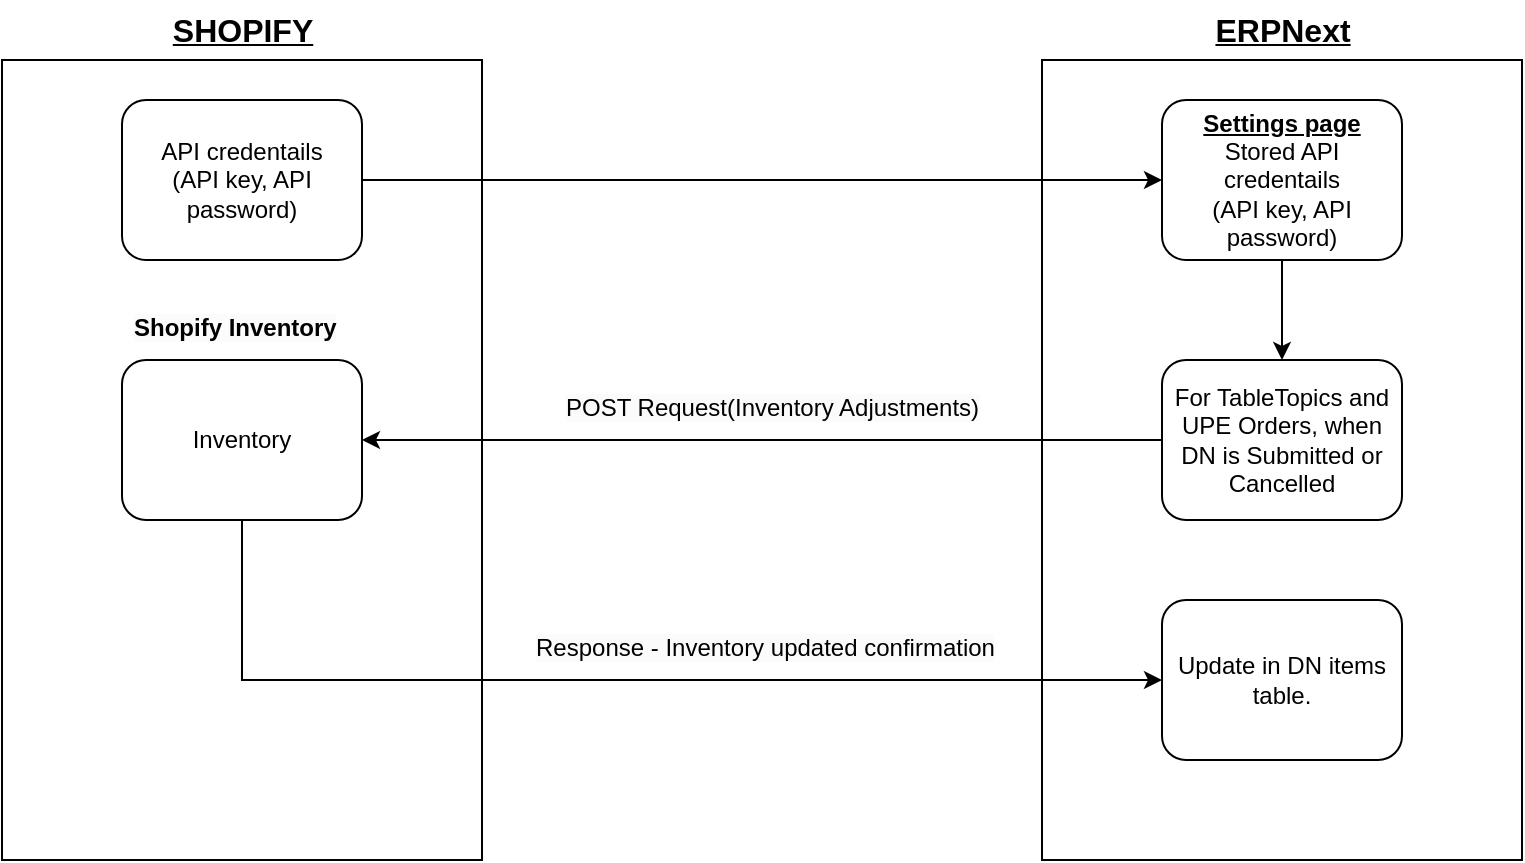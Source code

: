 <mxfile version="22.1.18" type="github">
  <diagram name="Page-1" id="yhnGaxcN0KZS2rJZzO3y">
    <mxGraphModel dx="1050" dy="577" grid="1" gridSize="10" guides="1" tooltips="1" connect="1" arrows="1" fold="1" page="1" pageScale="1" pageWidth="850" pageHeight="1100" math="0" shadow="0">
      <root>
        <mxCell id="0" />
        <mxCell id="1" parent="0" />
        <mxCell id="GhPoPRfR0sROsIhoIp8V-1" value="" style="rounded=0;whiteSpace=wrap;html=1;" vertex="1" parent="1">
          <mxGeometry x="40" y="40" width="240" height="400" as="geometry" />
        </mxCell>
        <mxCell id="GhPoPRfR0sROsIhoIp8V-2" value="" style="rounded=0;whiteSpace=wrap;html=1;" vertex="1" parent="1">
          <mxGeometry x="560" y="40" width="240" height="400" as="geometry" />
        </mxCell>
        <mxCell id="GhPoPRfR0sROsIhoIp8V-3" value="&lt;b&gt;&lt;u&gt;&lt;font style=&quot;font-size: 16px;&quot;&gt;SHOPIFY&lt;/font&gt;&lt;/u&gt;&lt;/b&gt;" style="text;html=1;align=center;verticalAlign=middle;resizable=0;points=[];autosize=1;strokeColor=none;fillColor=none;" vertex="1" parent="1">
          <mxGeometry x="115" y="10" width="90" height="30" as="geometry" />
        </mxCell>
        <mxCell id="GhPoPRfR0sROsIhoIp8V-4" value="&lt;span style=&quot;font-size: 16px;&quot;&gt;&lt;b&gt;&lt;u&gt;ERPNext&lt;br&gt;&lt;/u&gt;&lt;/b&gt;&lt;/span&gt;" style="text;html=1;align=center;verticalAlign=middle;resizable=0;points=[];autosize=1;strokeColor=none;fillColor=none;" vertex="1" parent="1">
          <mxGeometry x="635" y="10" width="90" height="30" as="geometry" />
        </mxCell>
        <mxCell id="GhPoPRfR0sROsIhoIp8V-5" style="edgeStyle=none;rounded=0;orthogonalLoop=1;jettySize=auto;html=1;" edge="1" parent="1" source="GhPoPRfR0sROsIhoIp8V-6" target="GhPoPRfR0sROsIhoIp8V-8">
          <mxGeometry relative="1" as="geometry" />
        </mxCell>
        <mxCell id="GhPoPRfR0sROsIhoIp8V-6" value="API credentails&lt;br&gt;(API key, API password)" style="rounded=1;whiteSpace=wrap;html=1;" vertex="1" parent="1">
          <mxGeometry x="100" y="60" width="120" height="80" as="geometry" />
        </mxCell>
        <mxCell id="GhPoPRfR0sROsIhoIp8V-7" value="" style="edgeStyle=none;rounded=0;orthogonalLoop=1;jettySize=auto;html=1;" edge="1" parent="1" source="GhPoPRfR0sROsIhoIp8V-8" target="GhPoPRfR0sROsIhoIp8V-10">
          <mxGeometry relative="1" as="geometry" />
        </mxCell>
        <mxCell id="GhPoPRfR0sROsIhoIp8V-8" value="&lt;b&gt;&lt;u&gt;Settings page&lt;/u&gt;&lt;/b&gt;&lt;br&gt;Stored API credentails&lt;br&gt;(API key, API password)" style="rounded=1;whiteSpace=wrap;html=1;" vertex="1" parent="1">
          <mxGeometry x="620" y="60" width="120" height="80" as="geometry" />
        </mxCell>
        <mxCell id="GhPoPRfR0sROsIhoIp8V-9" style="edgeStyle=none;rounded=0;orthogonalLoop=1;jettySize=auto;html=1;exitX=0;exitY=0.5;exitDx=0;exitDy=0;" edge="1" parent="1" source="GhPoPRfR0sROsIhoIp8V-10" target="GhPoPRfR0sROsIhoIp8V-13">
          <mxGeometry relative="1" as="geometry" />
        </mxCell>
        <mxCell id="GhPoPRfR0sROsIhoIp8V-10" value="For TableTopics and UPE Orders, when DN is Submitted or Cancelled" style="rounded=1;whiteSpace=wrap;html=1;" vertex="1" parent="1">
          <mxGeometry x="620" y="190" width="120" height="80" as="geometry" />
        </mxCell>
        <mxCell id="GhPoPRfR0sROsIhoIp8V-11" value="&lt;span style=&quot;color: rgb(0, 0, 0); font-family: Helvetica; font-size: 12px; font-style: normal; font-variant-ligatures: normal; font-variant-caps: normal; font-weight: 400; letter-spacing: normal; orphans: 2; text-align: center; text-indent: 0px; text-transform: none; widows: 2; word-spacing: 0px; -webkit-text-stroke-width: 0px; background-color: rgb(251, 251, 251); text-decoration-thickness: initial; text-decoration-style: initial; text-decoration-color: initial; float: none; display: inline !important;&quot;&gt;POST Request(Inventory Adjustments)&lt;/span&gt;" style="text;whiteSpace=wrap;html=1;" vertex="1" parent="1">
          <mxGeometry x="320" y="200" width="210" height="40" as="geometry" />
        </mxCell>
        <mxCell id="GhPoPRfR0sROsIhoIp8V-12" style="edgeStyle=none;rounded=0;orthogonalLoop=1;jettySize=auto;html=1;entryX=0;entryY=0.5;entryDx=0;entryDy=0;" edge="1" parent="1" source="GhPoPRfR0sROsIhoIp8V-13" target="GhPoPRfR0sROsIhoIp8V-15">
          <mxGeometry relative="1" as="geometry">
            <Array as="points">
              <mxPoint x="160" y="350" />
            </Array>
          </mxGeometry>
        </mxCell>
        <mxCell id="GhPoPRfR0sROsIhoIp8V-13" value="Inventory" style="rounded=1;whiteSpace=wrap;html=1;" vertex="1" parent="1">
          <mxGeometry x="100" y="190" width="120" height="80" as="geometry" />
        </mxCell>
        <mxCell id="GhPoPRfR0sROsIhoIp8V-15" value="Update in DN items table." style="rounded=1;whiteSpace=wrap;html=1;" vertex="1" parent="1">
          <mxGeometry x="620" y="310" width="120" height="80" as="geometry" />
        </mxCell>
        <mxCell id="GhPoPRfR0sROsIhoIp8V-16" value="&lt;span style=&quot;color: rgb(0, 0, 0); font-family: Helvetica; font-size: 12px; font-style: normal; font-variant-ligatures: normal; font-variant-caps: normal; font-weight: 400; letter-spacing: normal; orphans: 2; text-align: center; text-indent: 0px; text-transform: none; widows: 2; word-spacing: 0px; -webkit-text-stroke-width: 0px; background-color: rgb(251, 251, 251); text-decoration-thickness: initial; text-decoration-style: initial; text-decoration-color: initial; float: none; display: inline !important;&quot;&gt;Response - Inventory updated confirmation&lt;/span&gt;" style="text;whiteSpace=wrap;html=1;" vertex="1" parent="1">
          <mxGeometry x="305" y="320" width="240" height="40" as="geometry" />
        </mxCell>
        <mxCell id="GhPoPRfR0sROsIhoIp8V-18" value="&lt;span style=&quot;color: rgb(0, 0, 0); font-family: Helvetica; font-size: 12px; font-style: normal; font-variant-ligatures: normal; font-variant-caps: normal; letter-spacing: normal; orphans: 2; text-align: center; text-indent: 0px; text-transform: none; widows: 2; word-spacing: 0px; -webkit-text-stroke-width: 0px; background-color: rgb(251, 251, 251); text-decoration-thickness: initial; text-decoration-style: initial; text-decoration-color: initial; float: none; display: inline !important;&quot;&gt;Shopify Inventory&lt;/span&gt;" style="text;whiteSpace=wrap;html=1;fontStyle=1" vertex="1" parent="1">
          <mxGeometry x="103.75" y="160" width="112.5" height="30" as="geometry" />
        </mxCell>
      </root>
    </mxGraphModel>
  </diagram>
</mxfile>
